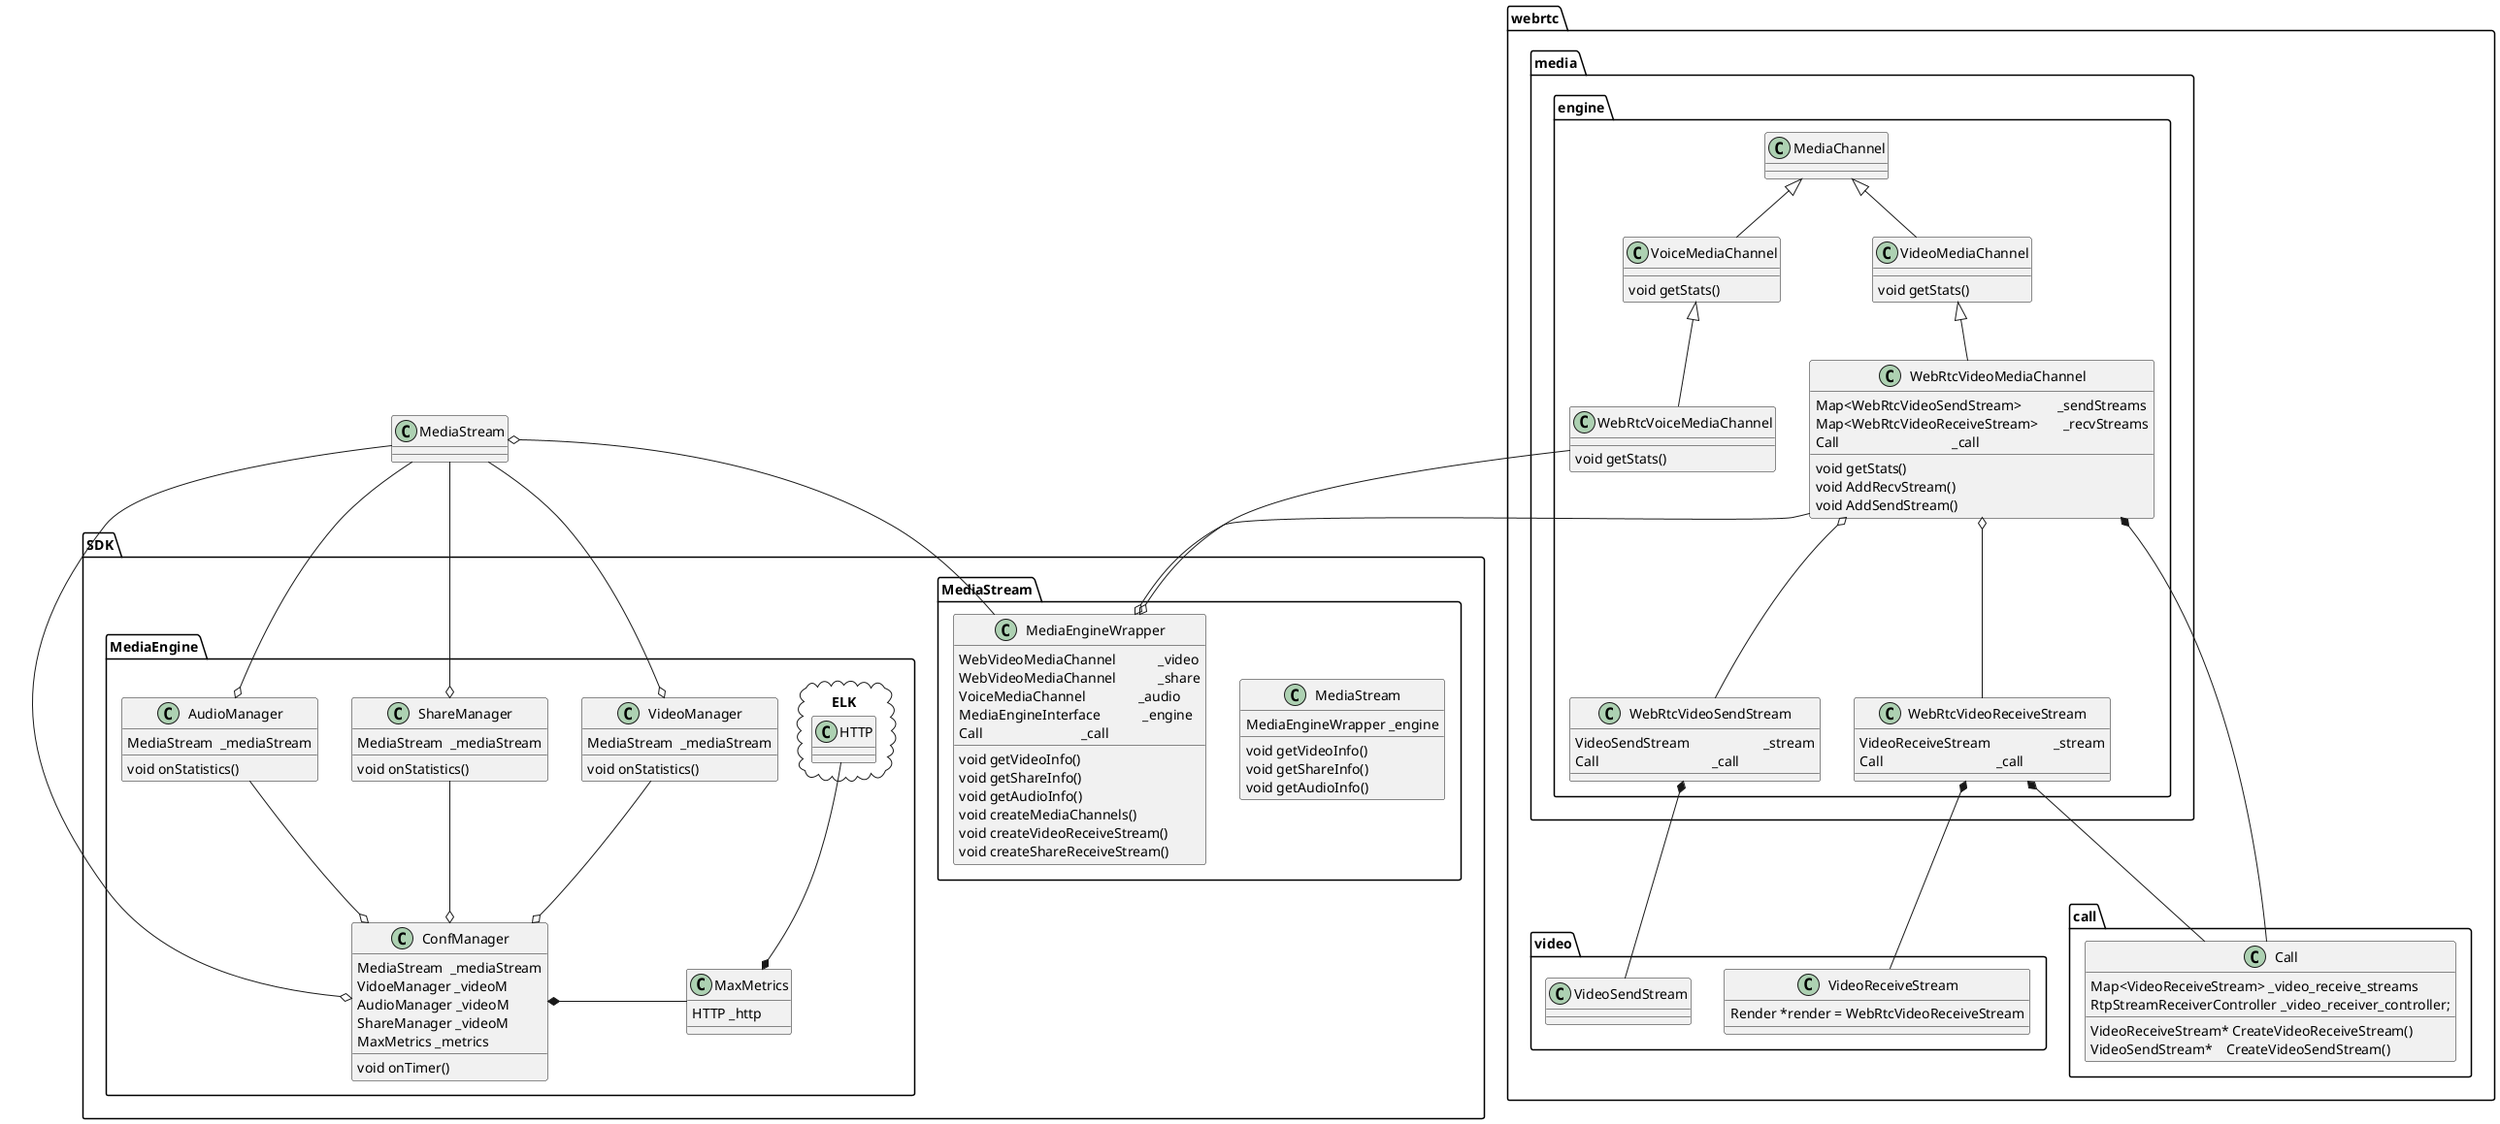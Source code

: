 @startuml

package "webrtc"
{

    package "call"
    {
        class Call
        {
            Map<VideoReceiveStream> _video_receive_streams
            RtpStreamReceiverController _video_receiver_controller;
            VideoReceiveStream* CreateVideoReceiveStream()
            VideoSendStream*    CreateVideoSendStream()
        }
    }

    package "video"
    {
        class VideoReceiveStream
        {
            Render *render = WebRtcVideoReceiveStream
        }

        class VideoSendStream
        {

        }
    }

    package "media.engine"
    {
        class VideoMediaChannel
        {
            void getStats()
        }

        class WebRtcVideoMediaChannel
        {
            Map<WebRtcVideoSendStream>          _sendStreams
            Map<WebRtcVideoReceiveStream>       _recvStreams
            Call                                _call
            void getStats()
            void AddRecvStream()
            void AddSendStream()
        }

        class WebRtcVideoReceiveStream
        {
            VideoReceiveStream                  _stream
            Call                                _call
        }

        class WebRtcVideoSendStream
        {
            VideoSendStream                     _stream
            Call                                _call
        }

        class VoiceMediaChannel
        {
            void getStats()
        }

        class WebRtcVoiceMediaChannel
        {
            void getStats()
        }

        class MediaChannel
        {
            
        }


        MediaChannel <|-- VoiceMediaChannel
        MediaChannel <|-- VideoMediaChannel
        VideoMediaChannel <|-- WebRtcVideoMediaChannel
        VoiceMediaChannel <|-- WebRtcVoiceMediaChannel

        WebRtcVideoMediaChannel o-- WebRtcVideoReceiveStream
        WebRtcVideoMediaChannel o-- WebRtcVideoSendStream
        WebRtcVideoReceiveStream *-- VideoReceiveStream
        WebRtcVideoSendStream *-- VideoSendStream
        WebRtcVideoMediaChannel *-- Call
        WebRtcVideoReceiveStream *-- Call
    }

}

package "SDK"
{
    package "MediaStream"
    {
        class MediaStream
        {
            MediaEngineWrapper _engine
            void getVideoInfo()
            void getShareInfo()
            void getAudioInfo()
        }
        
        class MediaEngineWrapper
        {
            WebVideoMediaChannel            _video
            WebVideoMediaChannel            _share
            VoiceMediaChannel               _audio
            MediaEngineInterface            _engine
            Call                            _call
            void getVideoInfo()
            void getShareInfo()
            void getAudioInfo()
            void createMediaChannels()
            void createVideoReceiveStream()
            void createShareReceiveStream()
        }

    }

    package "MediaEngine"
    {

        class VideoManager
        {
            MediaStream  _mediaStream
            void onStatistics()
        }

        class ShareManager
        {
            MediaStream  _mediaStream
            void onStatistics()
        }

        class AudioManager
        {
            MediaStream  _mediaStream
            void onStatistics()
        }

        class MaxMetrics
        {
            HTTP _http
        }
        
        package ELK <<Cloud>>
        {
            class HTTP
        }
        
        class ConfManager
        { 
            MediaStream  _mediaStream
            VidoeManager _videoM
            AudioManager _videoM
            ShareManager _videoM
            MaxMetrics _metrics
            void onTimer()
        }
    }

}



WebRtcVideoMediaChannel --o MediaEngineWrapper
WebRtcVoiceMediaChannel --o MediaEngineWrapper

MediaEngineWrapper --o MediaStream

VideoManager --o ConfManager
ShareManager --o ConfManager
AudioManager --o ConfManager

MediaStream --o VideoManager
MediaStream --o ShareManager
MediaStream --o AudioManager
MediaStream --o ConfManager
HTTP  --* MaxMetrics
MaxMetrics -left-* ConfManager

@enduml
